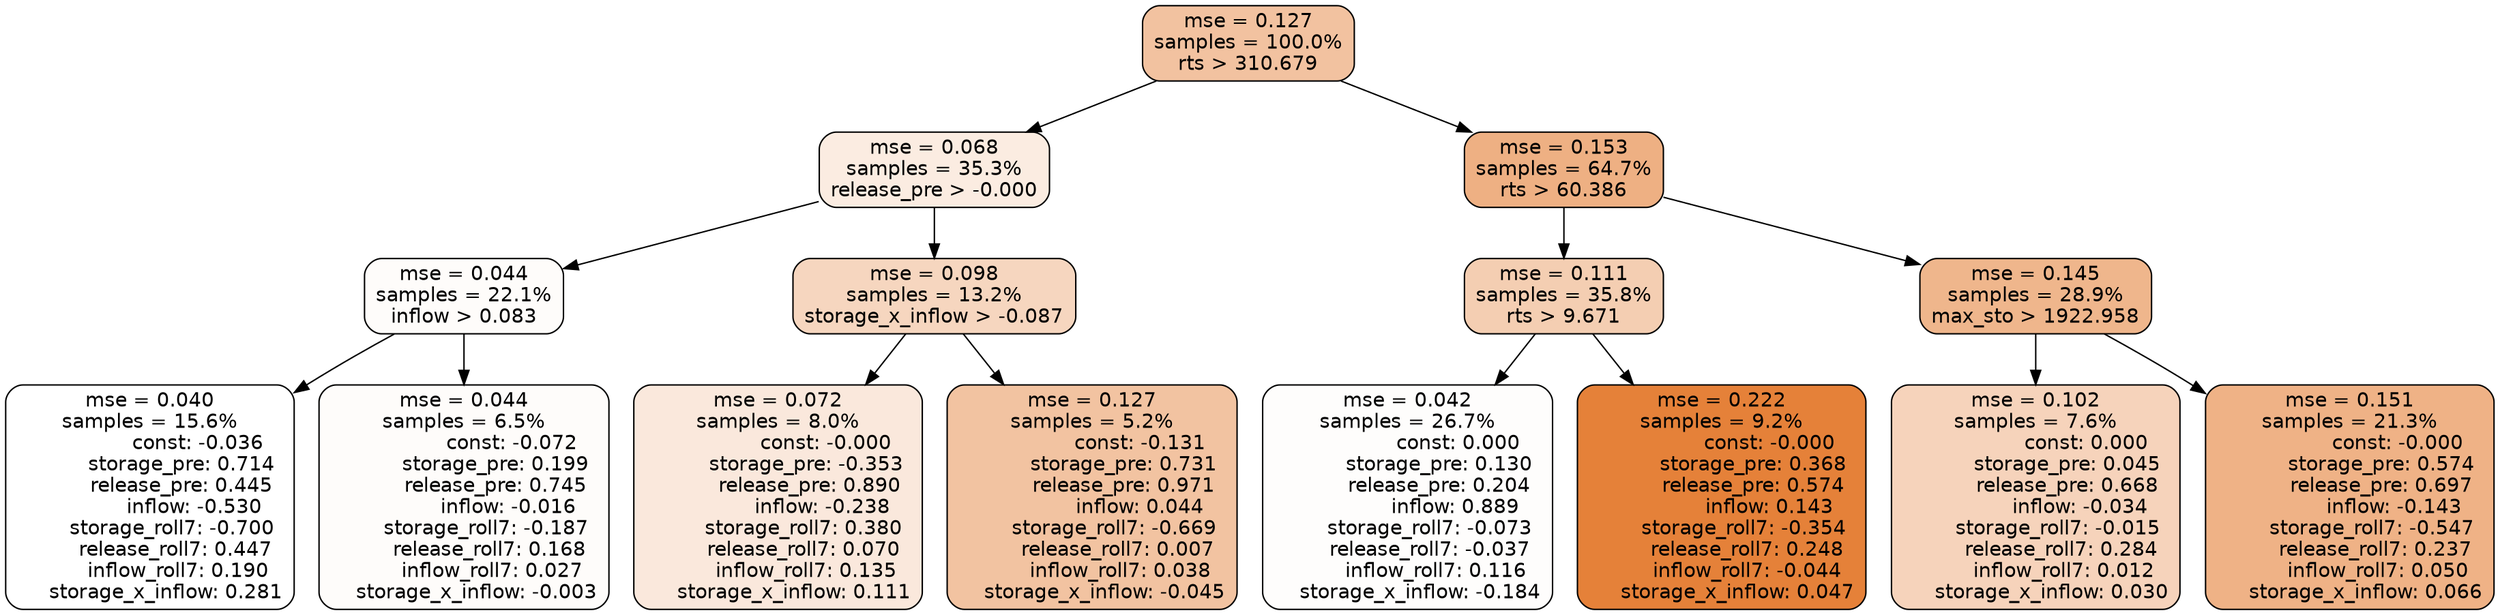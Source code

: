 digraph tree {
node [shape=rectangle, style="filled, rounded", color="black", fontname=helvetica] ;
edge [fontname=helvetica] ;
	"0" [label="mse = 0.127
samples = 100.0%
rts > 310.679", fillcolor="#f2c2a0"]
	"8" [label="mse = 0.068
samples = 35.3%
release_pre > -0.000", fillcolor="#fbece1"]
	"1" [label="mse = 0.153
samples = 64.7%
rts > 60.386", fillcolor="#eeb083"]
	"9" [label="mse = 0.044
samples = 22.1%
inflow > 0.083", fillcolor="#fefcfa"]
	"12" [label="mse = 0.098
samples = 13.2%
storage_x_inflow > -0.087", fillcolor="#f6d6bf"]
	"2" [label="mse = 0.111
samples = 35.8%
rts > 9.671", fillcolor="#f4ceb2"]
	"5" [label="mse = 0.145
samples = 28.9%
max_sto > 1922.958", fillcolor="#efb68c"]
	"10" [label="mse = 0.040
samples = 15.6%
               const: -0.036
          storage_pre: 0.714
          release_pre: 0.445
              inflow: -0.530
       storage_roll7: -0.700
        release_roll7: 0.447
         inflow_roll7: 0.190
     storage_x_inflow: 0.281", fillcolor="#ffffff"]
	"11" [label="mse = 0.044
samples = 6.5%
               const: -0.072
          storage_pre: 0.199
          release_pre: 0.745
              inflow: -0.016
       storage_roll7: -0.187
        release_roll7: 0.168
         inflow_roll7: 0.027
    storage_x_inflow: -0.003", fillcolor="#fefcfa"]
	"13" [label="mse = 0.072
samples = 8.0%
               const: -0.000
         storage_pre: -0.353
          release_pre: 0.890
              inflow: -0.238
        storage_roll7: 0.380
        release_roll7: 0.070
         inflow_roll7: 0.135
     storage_x_inflow: 0.111", fillcolor="#fae8dc"]
	"14" [label="mse = 0.127
samples = 5.2%
               const: -0.131
          storage_pre: 0.731
          release_pre: 0.971
               inflow: 0.044
       storage_roll7: -0.669
        release_roll7: 0.007
         inflow_roll7: 0.038
    storage_x_inflow: -0.045", fillcolor="#f2c3a1"]
	"3" [label="mse = 0.042
samples = 26.7%
                const: 0.000
          storage_pre: 0.130
          release_pre: 0.204
               inflow: 0.889
       storage_roll7: -0.073
       release_roll7: -0.037
         inflow_roll7: 0.116
    storage_x_inflow: -0.184", fillcolor="#fefdfc"]
	"4" [label="mse = 0.222
samples = 9.2%
               const: -0.000
          storage_pre: 0.368
          release_pre: 0.574
               inflow: 0.143
       storage_roll7: -0.354
        release_roll7: 0.248
        inflow_roll7: -0.044
     storage_x_inflow: 0.047", fillcolor="#e58139"]
	"7" [label="mse = 0.102
samples = 7.6%
                const: 0.000
          storage_pre: 0.045
          release_pre: 0.668
              inflow: -0.034
       storage_roll7: -0.015
        release_roll7: 0.284
         inflow_roll7: 0.012
     storage_x_inflow: 0.030", fillcolor="#f6d3bb"]
	"6" [label="mse = 0.151
samples = 21.3%
               const: -0.000
          storage_pre: 0.574
          release_pre: 0.697
              inflow: -0.143
       storage_roll7: -0.547
        release_roll7: 0.237
         inflow_roll7: 0.050
     storage_x_inflow: 0.066", fillcolor="#efb286"]

	"0" -> "1"
	"0" -> "8"
	"8" -> "9"
	"8" -> "12"
	"1" -> "2"
	"1" -> "5"
	"9" -> "10"
	"9" -> "11"
	"12" -> "13"
	"12" -> "14"
	"2" -> "3"
	"2" -> "4"
	"5" -> "6"
	"5" -> "7"
}